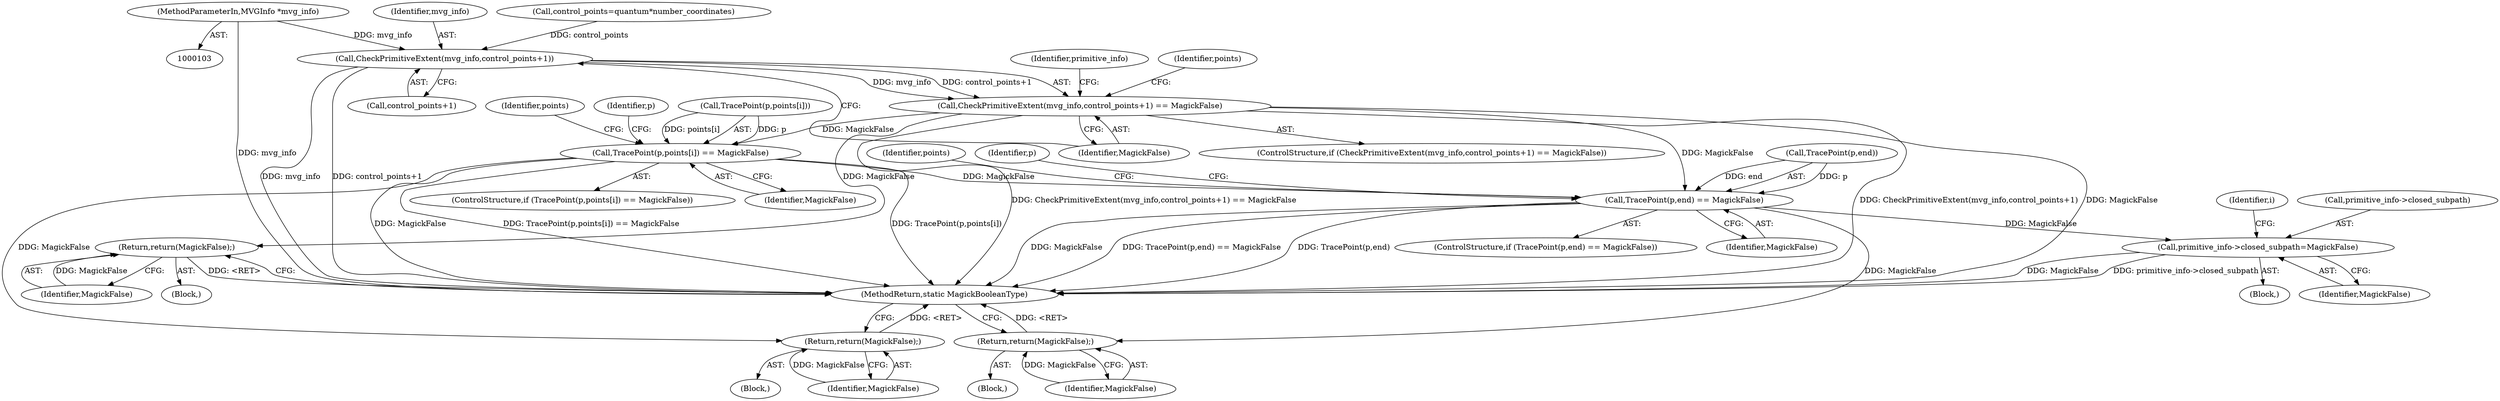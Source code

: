 digraph "0_ImageMagick_ecf7c6b288e11e7e7f75387c5e9e93e423b98397@pointer" {
"1000104" [label="(MethodParameterIn,MVGInfo *mvg_info)"];
"1000350" [label="(Call,CheckPrimitiveExtent(mvg_info,control_points+1))"];
"1000349" [label="(Call,CheckPrimitiveExtent(mvg_info,control_points+1) == MagickFalse)"];
"1000369" [label="(Return,return(MagickFalse);)"];
"1000530" [label="(Call,TracePoint(p,points[i]) == MagickFalse)"];
"1000550" [label="(Return,return(MagickFalse);)"];
"1000558" [label="(Call,TracePoint(p,end) == MagickFalse)"];
"1000576" [label="(Return,return(MagickFalse);)"];
"1000592" [label="(Call,primitive_info->closed_subpath=MagickFalse)"];
"1000356" [label="(Block,)"];
"1000343" [label="(Call,control_points=quantum*number_coordinates)"];
"1000370" [label="(Identifier,MagickFalse)"];
"1000553" [label="(Identifier,p)"];
"1000559" [label="(Call,TracePoint(p,end))"];
"1000349" [label="(Call,CheckPrimitiveExtent(mvg_info,control_points+1) == MagickFalse)"];
"1000558" [label="(Call,TracePoint(p,end) == MagickFalse)"];
"1000530" [label="(Call,TracePoint(p,points[i]) == MagickFalse)"];
"1000531" [label="(Call,TracePoint(p,points[i]))"];
"1000369" [label="(Return,return(MagickFalse);)"];
"1000563" [label="(Block,)"];
"1000355" [label="(Identifier,MagickFalse)"];
"1000550" [label="(Return,return(MagickFalse);)"];
"1000537" [label="(Block,)"];
"1000577" [label="(Identifier,MagickFalse)"];
"1000350" [label="(Call,CheckPrimitiveExtent(mvg_info,control_points+1))"];
"1000106" [label="(Block,)"];
"1000592" [label="(Call,primitive_info->closed_subpath=MagickFalse)"];
"1000634" [label="(MethodReturn,static MagickBooleanType)"];
"1000539" [label="(Identifier,points)"];
"1000104" [label="(MethodParameterIn,MVGInfo *mvg_info)"];
"1000348" [label="(ControlStructure,if (CheckPrimitiveExtent(mvg_info,control_points+1) == MagickFalse))"];
"1000351" [label="(Identifier,mvg_info)"];
"1000599" [label="(Identifier,i)"];
"1000557" [label="(ControlStructure,if (TracePoint(p,end) == MagickFalse))"];
"1000551" [label="(Identifier,MagickFalse)"];
"1000529" [label="(ControlStructure,if (TracePoint(p,points[i]) == MagickFalse))"];
"1000576" [label="(Return,return(MagickFalse);)"];
"1000593" [label="(Call,primitive_info->closed_subpath)"];
"1000565" [label="(Identifier,points)"];
"1000352" [label="(Call,control_points+1)"];
"1000372" [label="(Identifier,primitive_info)"];
"1000562" [label="(Identifier,MagickFalse)"];
"1000596" [label="(Identifier,MagickFalse)"];
"1000536" [label="(Identifier,MagickFalse)"];
"1000579" [label="(Identifier,p)"];
"1000358" [label="(Identifier,points)"];
"1000104" -> "1000103"  [label="AST: "];
"1000104" -> "1000634"  [label="DDG: mvg_info"];
"1000104" -> "1000350"  [label="DDG: mvg_info"];
"1000350" -> "1000349"  [label="AST: "];
"1000350" -> "1000352"  [label="CFG: "];
"1000351" -> "1000350"  [label="AST: "];
"1000352" -> "1000350"  [label="AST: "];
"1000355" -> "1000350"  [label="CFG: "];
"1000350" -> "1000634"  [label="DDG: mvg_info"];
"1000350" -> "1000634"  [label="DDG: control_points+1"];
"1000350" -> "1000349"  [label="DDG: mvg_info"];
"1000350" -> "1000349"  [label="DDG: control_points+1"];
"1000343" -> "1000350"  [label="DDG: control_points"];
"1000349" -> "1000348"  [label="AST: "];
"1000349" -> "1000355"  [label="CFG: "];
"1000355" -> "1000349"  [label="AST: "];
"1000358" -> "1000349"  [label="CFG: "];
"1000372" -> "1000349"  [label="CFG: "];
"1000349" -> "1000634"  [label="DDG: CheckPrimitiveExtent(mvg_info,control_points+1) == MagickFalse"];
"1000349" -> "1000634"  [label="DDG: CheckPrimitiveExtent(mvg_info,control_points+1)"];
"1000349" -> "1000634"  [label="DDG: MagickFalse"];
"1000349" -> "1000369"  [label="DDG: MagickFalse"];
"1000349" -> "1000530"  [label="DDG: MagickFalse"];
"1000349" -> "1000558"  [label="DDG: MagickFalse"];
"1000369" -> "1000356"  [label="AST: "];
"1000369" -> "1000370"  [label="CFG: "];
"1000370" -> "1000369"  [label="AST: "];
"1000634" -> "1000369"  [label="CFG: "];
"1000369" -> "1000634"  [label="DDG: <RET>"];
"1000370" -> "1000369"  [label="DDG: MagickFalse"];
"1000530" -> "1000529"  [label="AST: "];
"1000530" -> "1000536"  [label="CFG: "];
"1000531" -> "1000530"  [label="AST: "];
"1000536" -> "1000530"  [label="AST: "];
"1000539" -> "1000530"  [label="CFG: "];
"1000553" -> "1000530"  [label="CFG: "];
"1000530" -> "1000634"  [label="DDG: TracePoint(p,points[i])"];
"1000530" -> "1000634"  [label="DDG: MagickFalse"];
"1000530" -> "1000634"  [label="DDG: TracePoint(p,points[i]) == MagickFalse"];
"1000531" -> "1000530"  [label="DDG: p"];
"1000531" -> "1000530"  [label="DDG: points[i]"];
"1000530" -> "1000550"  [label="DDG: MagickFalse"];
"1000530" -> "1000558"  [label="DDG: MagickFalse"];
"1000550" -> "1000537"  [label="AST: "];
"1000550" -> "1000551"  [label="CFG: "];
"1000551" -> "1000550"  [label="AST: "];
"1000634" -> "1000550"  [label="CFG: "];
"1000550" -> "1000634"  [label="DDG: <RET>"];
"1000551" -> "1000550"  [label="DDG: MagickFalse"];
"1000558" -> "1000557"  [label="AST: "];
"1000558" -> "1000562"  [label="CFG: "];
"1000559" -> "1000558"  [label="AST: "];
"1000562" -> "1000558"  [label="AST: "];
"1000565" -> "1000558"  [label="CFG: "];
"1000579" -> "1000558"  [label="CFG: "];
"1000558" -> "1000634"  [label="DDG: MagickFalse"];
"1000558" -> "1000634"  [label="DDG: TracePoint(p,end) == MagickFalse"];
"1000558" -> "1000634"  [label="DDG: TracePoint(p,end)"];
"1000559" -> "1000558"  [label="DDG: p"];
"1000559" -> "1000558"  [label="DDG: end"];
"1000558" -> "1000576"  [label="DDG: MagickFalse"];
"1000558" -> "1000592"  [label="DDG: MagickFalse"];
"1000576" -> "1000563"  [label="AST: "];
"1000576" -> "1000577"  [label="CFG: "];
"1000577" -> "1000576"  [label="AST: "];
"1000634" -> "1000576"  [label="CFG: "];
"1000576" -> "1000634"  [label="DDG: <RET>"];
"1000577" -> "1000576"  [label="DDG: MagickFalse"];
"1000592" -> "1000106"  [label="AST: "];
"1000592" -> "1000596"  [label="CFG: "];
"1000593" -> "1000592"  [label="AST: "];
"1000596" -> "1000592"  [label="AST: "];
"1000599" -> "1000592"  [label="CFG: "];
"1000592" -> "1000634"  [label="DDG: MagickFalse"];
"1000592" -> "1000634"  [label="DDG: primitive_info->closed_subpath"];
}
